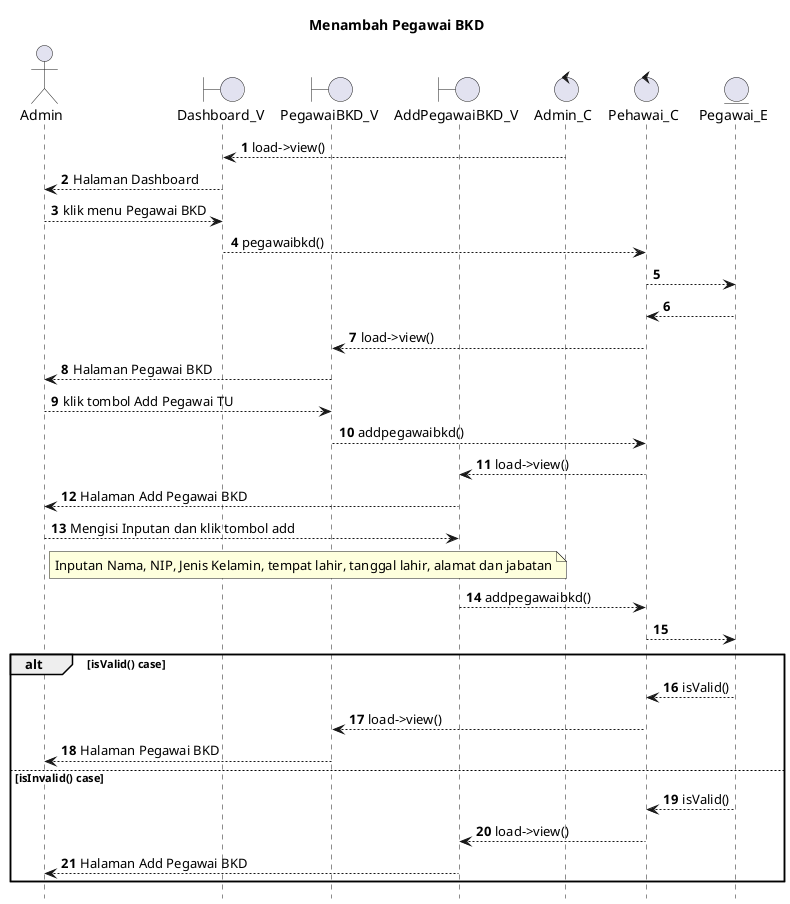 @startuml

autonumber
hide footbox
title Menambah Pegawai BKD

Actor Admin
boundary Dashboard_V
boundary PegawaiBKD_V
boundary AddPegawaiBKD_V
control Admin_C
control Pehawai_C
Entity Pegawai_E

Admin_C --> Dashboard_V: load->view()
Dashboard_V --> Admin: Halaman Dashboard
Admin --> Dashboard_V: klik menu Pegawai BKD
Dashboard_V --> Pehawai_C: pegawaibkd()
Pehawai_C --> Pegawai_E:
    
    Pegawai_E --> Pehawai_C:
    Pehawai_C --> PegawaiBKD_V: load->view()
    PegawaiBKD_V --> Admin: Halaman Pegawai BKD

Admin --> PegawaiBKD_V: klik tombol Add Pegawai TU
PegawaiBKD_V --> Pehawai_C: addpegawaibkd()
Pehawai_C --> AddPegawaiBKD_V: load->view()
AddPegawaiBKD_V --> Admin: Halaman Add Pegawai BKD

Admin --> AddPegawaiBKD_V: Mengisi Inputan dan klik tombol add
    note right of Admin
        Inputan Nama, NIP, Jenis Kelamin, tempat lahir, tanggal lahir, alamat dan jabatan
            end note
AddPegawaiBKD_V --> Pehawai_C: addpegawaibkd()
Pehawai_C --> Pegawai_E:

alt isValid() case
    
    Pegawai_E --> Pehawai_C: isValid()
    Pehawai_C --> PegawaiBKD_V: load->view()
    PegawaiBKD_V --> Admin: Halaman Pegawai BKD

else isInvalid() case
    
    Pegawai_E --> Pehawai_C: isValid()
    Pehawai_C --> AddPegawaiBKD_V: load->view()
    AddPegawaiBKD_V --> Admin: Halaman Add Pegawai BKD

end
@enduml
